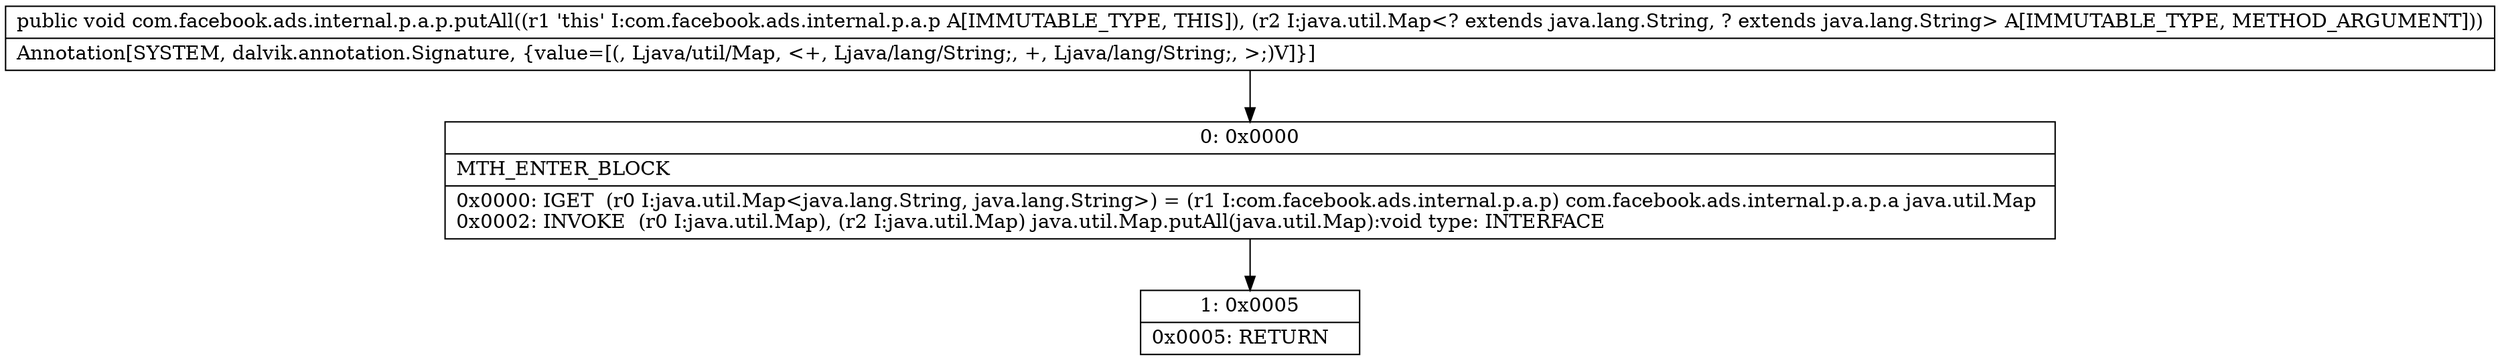 digraph "CFG forcom.facebook.ads.internal.p.a.p.putAll(Ljava\/util\/Map;)V" {
Node_0 [shape=record,label="{0\:\ 0x0000|MTH_ENTER_BLOCK\l|0x0000: IGET  (r0 I:java.util.Map\<java.lang.String, java.lang.String\>) = (r1 I:com.facebook.ads.internal.p.a.p) com.facebook.ads.internal.p.a.p.a java.util.Map \l0x0002: INVOKE  (r0 I:java.util.Map), (r2 I:java.util.Map) java.util.Map.putAll(java.util.Map):void type: INTERFACE \l}"];
Node_1 [shape=record,label="{1\:\ 0x0005|0x0005: RETURN   \l}"];
MethodNode[shape=record,label="{public void com.facebook.ads.internal.p.a.p.putAll((r1 'this' I:com.facebook.ads.internal.p.a.p A[IMMUTABLE_TYPE, THIS]), (r2 I:java.util.Map\<? extends java.lang.String, ? extends java.lang.String\> A[IMMUTABLE_TYPE, METHOD_ARGUMENT]))  | Annotation[SYSTEM, dalvik.annotation.Signature, \{value=[(, Ljava\/util\/Map, \<+, Ljava\/lang\/String;, +, Ljava\/lang\/String;, \>;)V]\}]\l}"];
MethodNode -> Node_0;
Node_0 -> Node_1;
}

